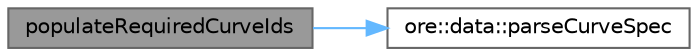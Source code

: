 digraph "populateRequiredCurveIds"
{
 // INTERACTIVE_SVG=YES
 // LATEX_PDF_SIZE
  bgcolor="transparent";
  edge [fontname=Helvetica,fontsize=10,labelfontname=Helvetica,labelfontsize=10];
  node [fontname=Helvetica,fontsize=10,shape=box,height=0.2,width=0.4];
  rankdir="LR";
  Node1 [label="populateRequiredCurveIds",height=0.2,width=0.4,color="gray40", fillcolor="grey60", style="filled", fontcolor="black",tooltip="Populate required curve ids."];
  Node1 -> Node2 [color="steelblue1",style="solid"];
  Node2 [label="ore::data::parseCurveSpec",height=0.2,width=0.4,color="grey40", fillcolor="white", style="filled",URL="$group__curves.html#ga7c53f293f4ad98e691c6a93b6be26e9a",tooltip="function to convert a string into a curve spec"];
}
